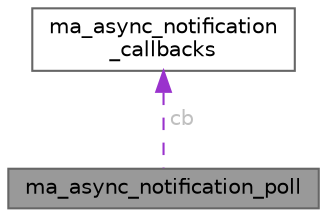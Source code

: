 digraph "ma_async_notification_poll"
{
 // LATEX_PDF_SIZE
  bgcolor="transparent";
  edge [fontname=Helvetica,fontsize=10,labelfontname=Helvetica,labelfontsize=10];
  node [fontname=Helvetica,fontsize=10,shape=box,height=0.2,width=0.4];
  Node1 [id="Node000001",label="ma_async_notification_poll",height=0.2,width=0.4,color="gray40", fillcolor="grey60", style="filled", fontcolor="black",tooltip=" "];
  Node2 -> Node1 [id="edge1_Node000001_Node000002",dir="back",color="darkorchid3",style="dashed",tooltip=" ",label=" cb",fontcolor="grey" ];
  Node2 [id="Node000002",label="ma_async_notification\l_callbacks",height=0.2,width=0.4,color="gray40", fillcolor="white", style="filled",URL="$structma__async__notification__callbacks.html",tooltip=" "];
}
